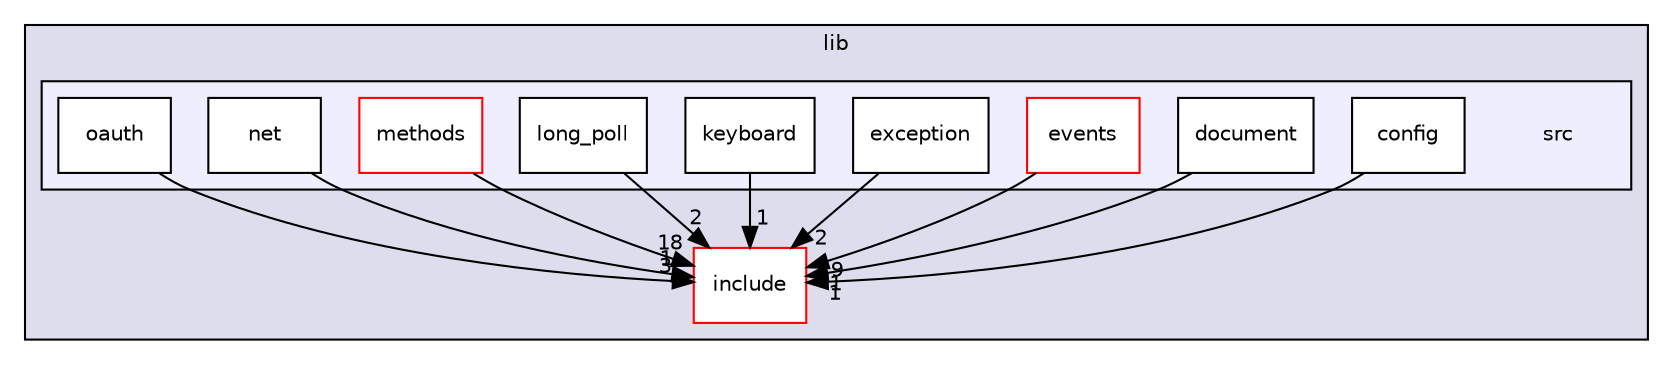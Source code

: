 digraph "src" {
  compound=true
  node [ fontsize="10", fontname="Helvetica"];
  edge [ labelfontsize="10", labelfontname="Helvetica"];
  subgraph clusterdir_97aefd0d527b934f1d99a682da8fe6a9 {
    graph [ bgcolor="#ddddee", pencolor="black", label="lib" fontname="Helvetica", fontsize="10", URL="dir_97aefd0d527b934f1d99a682da8fe6a9.html"]
  dir_5a30104352ef4255dc24354b02eb2d20 [shape=box label="include" fillcolor="white" style="filled" color="red" URL="dir_5a30104352ef4255dc24354b02eb2d20.html"];
  subgraph clusterdir_a065c5f60305fee3569f887679366939 {
    graph [ bgcolor="#eeeeff", pencolor="black", label="" URL="dir_a065c5f60305fee3569f887679366939.html"];
    dir_a065c5f60305fee3569f887679366939 [shape=plaintext label="src"];
  dir_25b61307efd081764b8aaa03fc56b047 [shape=box label="config" fillcolor="white" style="filled" URL="dir_25b61307efd081764b8aaa03fc56b047.html"];
  dir_a6832cab753dac3c185e0f0a744dd5ec [shape=box label="document" fillcolor="white" style="filled" URL="dir_a6832cab753dac3c185e0f0a744dd5ec.html"];
  dir_1f610d0c5c1fad7784991781c5f43f87 [shape=box label="events" fillcolor="white" style="filled" color="red" URL="dir_1f610d0c5c1fad7784991781c5f43f87.html"];
  dir_f996d03a8870ba3a35ec6948a3d9dfc5 [shape=box label="exception" fillcolor="white" style="filled" URL="dir_f996d03a8870ba3a35ec6948a3d9dfc5.html"];
  dir_63ba9ecfef12e5f6b161ac887d4a6b18 [shape=box label="keyboard" fillcolor="white" style="filled" URL="dir_63ba9ecfef12e5f6b161ac887d4a6b18.html"];
  dir_33acc3ef5cd7e779958f0c85571b0470 [shape=box label="long_poll" fillcolor="white" style="filled" URL="dir_33acc3ef5cd7e779958f0c85571b0470.html"];
  dir_717c9ec00bc88ff78f9ce2d43b047a3d [shape=box label="methods" fillcolor="white" style="filled" color="red" URL="dir_717c9ec00bc88ff78f9ce2d43b047a3d.html"];
  dir_27ca3812e2ab2d2e7d44e35356d1ad4a [shape=box label="net" fillcolor="white" style="filled" URL="dir_27ca3812e2ab2d2e7d44e35356d1ad4a.html"];
  dir_8657e6cb556c9ed5d8e078c66c43834a [shape=box label="oauth" fillcolor="white" style="filled" URL="dir_8657e6cb556c9ed5d8e078c66c43834a.html"];
  }
  }
  dir_25b61307efd081764b8aaa03fc56b047->dir_5a30104352ef4255dc24354b02eb2d20 [headlabel="1", labeldistance=1.5 headhref="dir_000028_000003.html"];
  dir_a6832cab753dac3c185e0f0a744dd5ec->dir_5a30104352ef4255dc24354b02eb2d20 [headlabel="1", labeldistance=1.5 headhref="dir_000019_000003.html"];
  dir_63ba9ecfef12e5f6b161ac887d4a6b18->dir_5a30104352ef4255dc24354b02eb2d20 [headlabel="1", labeldistance=1.5 headhref="dir_000027_000003.html"];
  dir_1f610d0c5c1fad7784991781c5f43f87->dir_5a30104352ef4255dc24354b02eb2d20 [headlabel="9", labeldistance=1.5 headhref="dir_000007_000003.html"];
  dir_33acc3ef5cd7e779958f0c85571b0470->dir_5a30104352ef4255dc24354b02eb2d20 [headlabel="2", labeldistance=1.5 headhref="dir_000002_000003.html"];
  dir_717c9ec00bc88ff78f9ce2d43b047a3d->dir_5a30104352ef4255dc24354b02eb2d20 [headlabel="18", labeldistance=1.5 headhref="dir_000011_000003.html"];
  dir_f996d03a8870ba3a35ec6948a3d9dfc5->dir_5a30104352ef4255dc24354b02eb2d20 [headlabel="2", labeldistance=1.5 headhref="dir_000025_000003.html"];
  dir_27ca3812e2ab2d2e7d44e35356d1ad4a->dir_5a30104352ef4255dc24354b02eb2d20 [headlabel="1", labeldistance=1.5 headhref="dir_000014_000003.html"];
  dir_8657e6cb556c9ed5d8e078c66c43834a->dir_5a30104352ef4255dc24354b02eb2d20 [headlabel="3", labeldistance=1.5 headhref="dir_000015_000003.html"];
}
